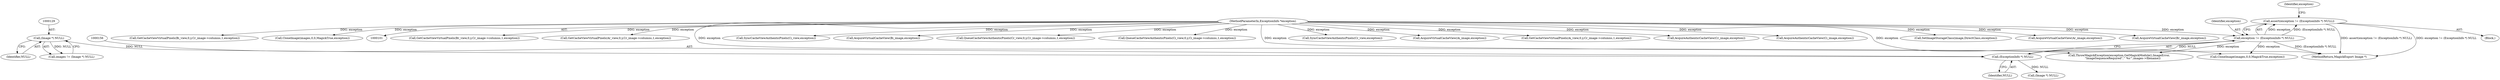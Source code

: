 digraph "0_ImageMagick6_61135001a625364e29bdce83832f043eebde7b5a@API" {
"1000152" [label="(Call,assert(exception != (ExceptionInfo *) NULL))"];
"1000153" [label="(Call,exception != (ExceptionInfo *) NULL)"];
"1000104" [label="(MethodParameterIn,ExceptionInfo *exception)"];
"1000155" [label="(Call,(ExceptionInfo *) NULL)"];
"1000128" [label="(Call,(Image *) NULL)"];
"1000423" [label="(Call,GetCacheViewVirtualPixels(Br_view,0,y,Cr_image->columns,1,exception))"];
"1000157" [label="(Identifier,NULL)"];
"1000401" [label="(Call,GetCacheViewVirtualPixels(Ar_view,0,y,Cr_image->columns,1,exception))"];
"1000104" [label="(MethodParameterIn,ExceptionInfo *exception)"];
"1000128" [label="(Call,(Image *) NULL)"];
"1000161" [label="(Identifier,exception)"];
"1000175" [label="(Call,ThrowMagickException(exception,GetMagickModule(),ImageError,\n        \"ImageSequenceRequired\",\"`%s'\",images->filename))"];
"1000155" [label="(Call,(ExceptionInfo *) NULL)"];
"1000130" [label="(Identifier,NULL)"];
"1000169" [label="(Call,(Image *) NULL)"];
"1000848" [label="(Call,SyncCacheViewAuthenticPixels(Ci_view,exception))"];
"1000358" [label="(Call,AcquireVirtualCacheView(Bi_image,exception))"];
"1000445" [label="(Call,QueueCacheViewAuthenticPixels(Cr_view,0,y,Cr_image->columns,1,exception))"];
"1000456" [label="(Call,QueueCacheViewAuthenticPixels(Ci_view,0,y,Ci_image->columns,1,exception))"];
"1000154" [label="(Identifier,exception)"];
"1000926" [label="(MethodReturn,MagickExport Image *)"];
"1000857" [label="(Call,SyncCacheViewAuthenticPixels(Cr_view,exception))"];
"1000348" [label="(Call,AcquireVirtualCacheView(Ai_image,exception))"];
"1000412" [label="(Call,GetCacheViewVirtualPixels(Ai_view,0,y,Cr_image->columns,1,exception))"];
"1000363" [label="(Call,AcquireAuthenticCacheView(Cr_image,exception))"];
"1000368" [label="(Call,AcquireAuthenticCacheView(Ci_image,exception))"];
"1000190" [label="(Call,CloneImage(images,0,0,MagickTrue,exception))"];
"1000208" [label="(Call,SetImageStorageClass(image,DirectClass,exception))"];
"1000343" [label="(Call,AcquireVirtualCacheView(Ar_image,exception))"];
"1000153" [label="(Call,exception != (ExceptionInfo *) NULL)"];
"1000126" [label="(Call,images != (Image *) NULL)"];
"1000105" [label="(Block,)"];
"1000152" [label="(Call,assert(exception != (ExceptionInfo *) NULL))"];
"1000353" [label="(Call,AcquireVirtualCacheView(Br_image,exception))"];
"1000434" [label="(Call,GetCacheViewVirtualPixels(Bi_view,0,y,Cr_image->columns,1,exception))"];
"1000234" [label="(Call,CloneImage(images,0,0,MagickTrue,exception))"];
"1000152" -> "1000105"  [label="AST: "];
"1000152" -> "1000153"  [label="CFG: "];
"1000153" -> "1000152"  [label="AST: "];
"1000161" -> "1000152"  [label="CFG: "];
"1000152" -> "1000926"  [label="DDG: assert(exception != (ExceptionInfo *) NULL)"];
"1000152" -> "1000926"  [label="DDG: exception != (ExceptionInfo *) NULL"];
"1000153" -> "1000152"  [label="DDG: exception"];
"1000153" -> "1000152"  [label="DDG: (ExceptionInfo *) NULL"];
"1000153" -> "1000155"  [label="CFG: "];
"1000154" -> "1000153"  [label="AST: "];
"1000155" -> "1000153"  [label="AST: "];
"1000153" -> "1000926"  [label="DDG: (ExceptionInfo *) NULL"];
"1000104" -> "1000153"  [label="DDG: exception"];
"1000155" -> "1000153"  [label="DDG: NULL"];
"1000153" -> "1000175"  [label="DDG: exception"];
"1000153" -> "1000190"  [label="DDG: exception"];
"1000104" -> "1000101"  [label="AST: "];
"1000104" -> "1000926"  [label="DDG: exception"];
"1000104" -> "1000175"  [label="DDG: exception"];
"1000104" -> "1000190"  [label="DDG: exception"];
"1000104" -> "1000208"  [label="DDG: exception"];
"1000104" -> "1000234"  [label="DDG: exception"];
"1000104" -> "1000343"  [label="DDG: exception"];
"1000104" -> "1000348"  [label="DDG: exception"];
"1000104" -> "1000353"  [label="DDG: exception"];
"1000104" -> "1000358"  [label="DDG: exception"];
"1000104" -> "1000363"  [label="DDG: exception"];
"1000104" -> "1000368"  [label="DDG: exception"];
"1000104" -> "1000401"  [label="DDG: exception"];
"1000104" -> "1000412"  [label="DDG: exception"];
"1000104" -> "1000423"  [label="DDG: exception"];
"1000104" -> "1000434"  [label="DDG: exception"];
"1000104" -> "1000445"  [label="DDG: exception"];
"1000104" -> "1000456"  [label="DDG: exception"];
"1000104" -> "1000848"  [label="DDG: exception"];
"1000104" -> "1000857"  [label="DDG: exception"];
"1000155" -> "1000157"  [label="CFG: "];
"1000156" -> "1000155"  [label="AST: "];
"1000157" -> "1000155"  [label="AST: "];
"1000128" -> "1000155"  [label="DDG: NULL"];
"1000155" -> "1000169"  [label="DDG: NULL"];
"1000128" -> "1000126"  [label="AST: "];
"1000128" -> "1000130"  [label="CFG: "];
"1000129" -> "1000128"  [label="AST: "];
"1000130" -> "1000128"  [label="AST: "];
"1000126" -> "1000128"  [label="CFG: "];
"1000128" -> "1000126"  [label="DDG: NULL"];
}
